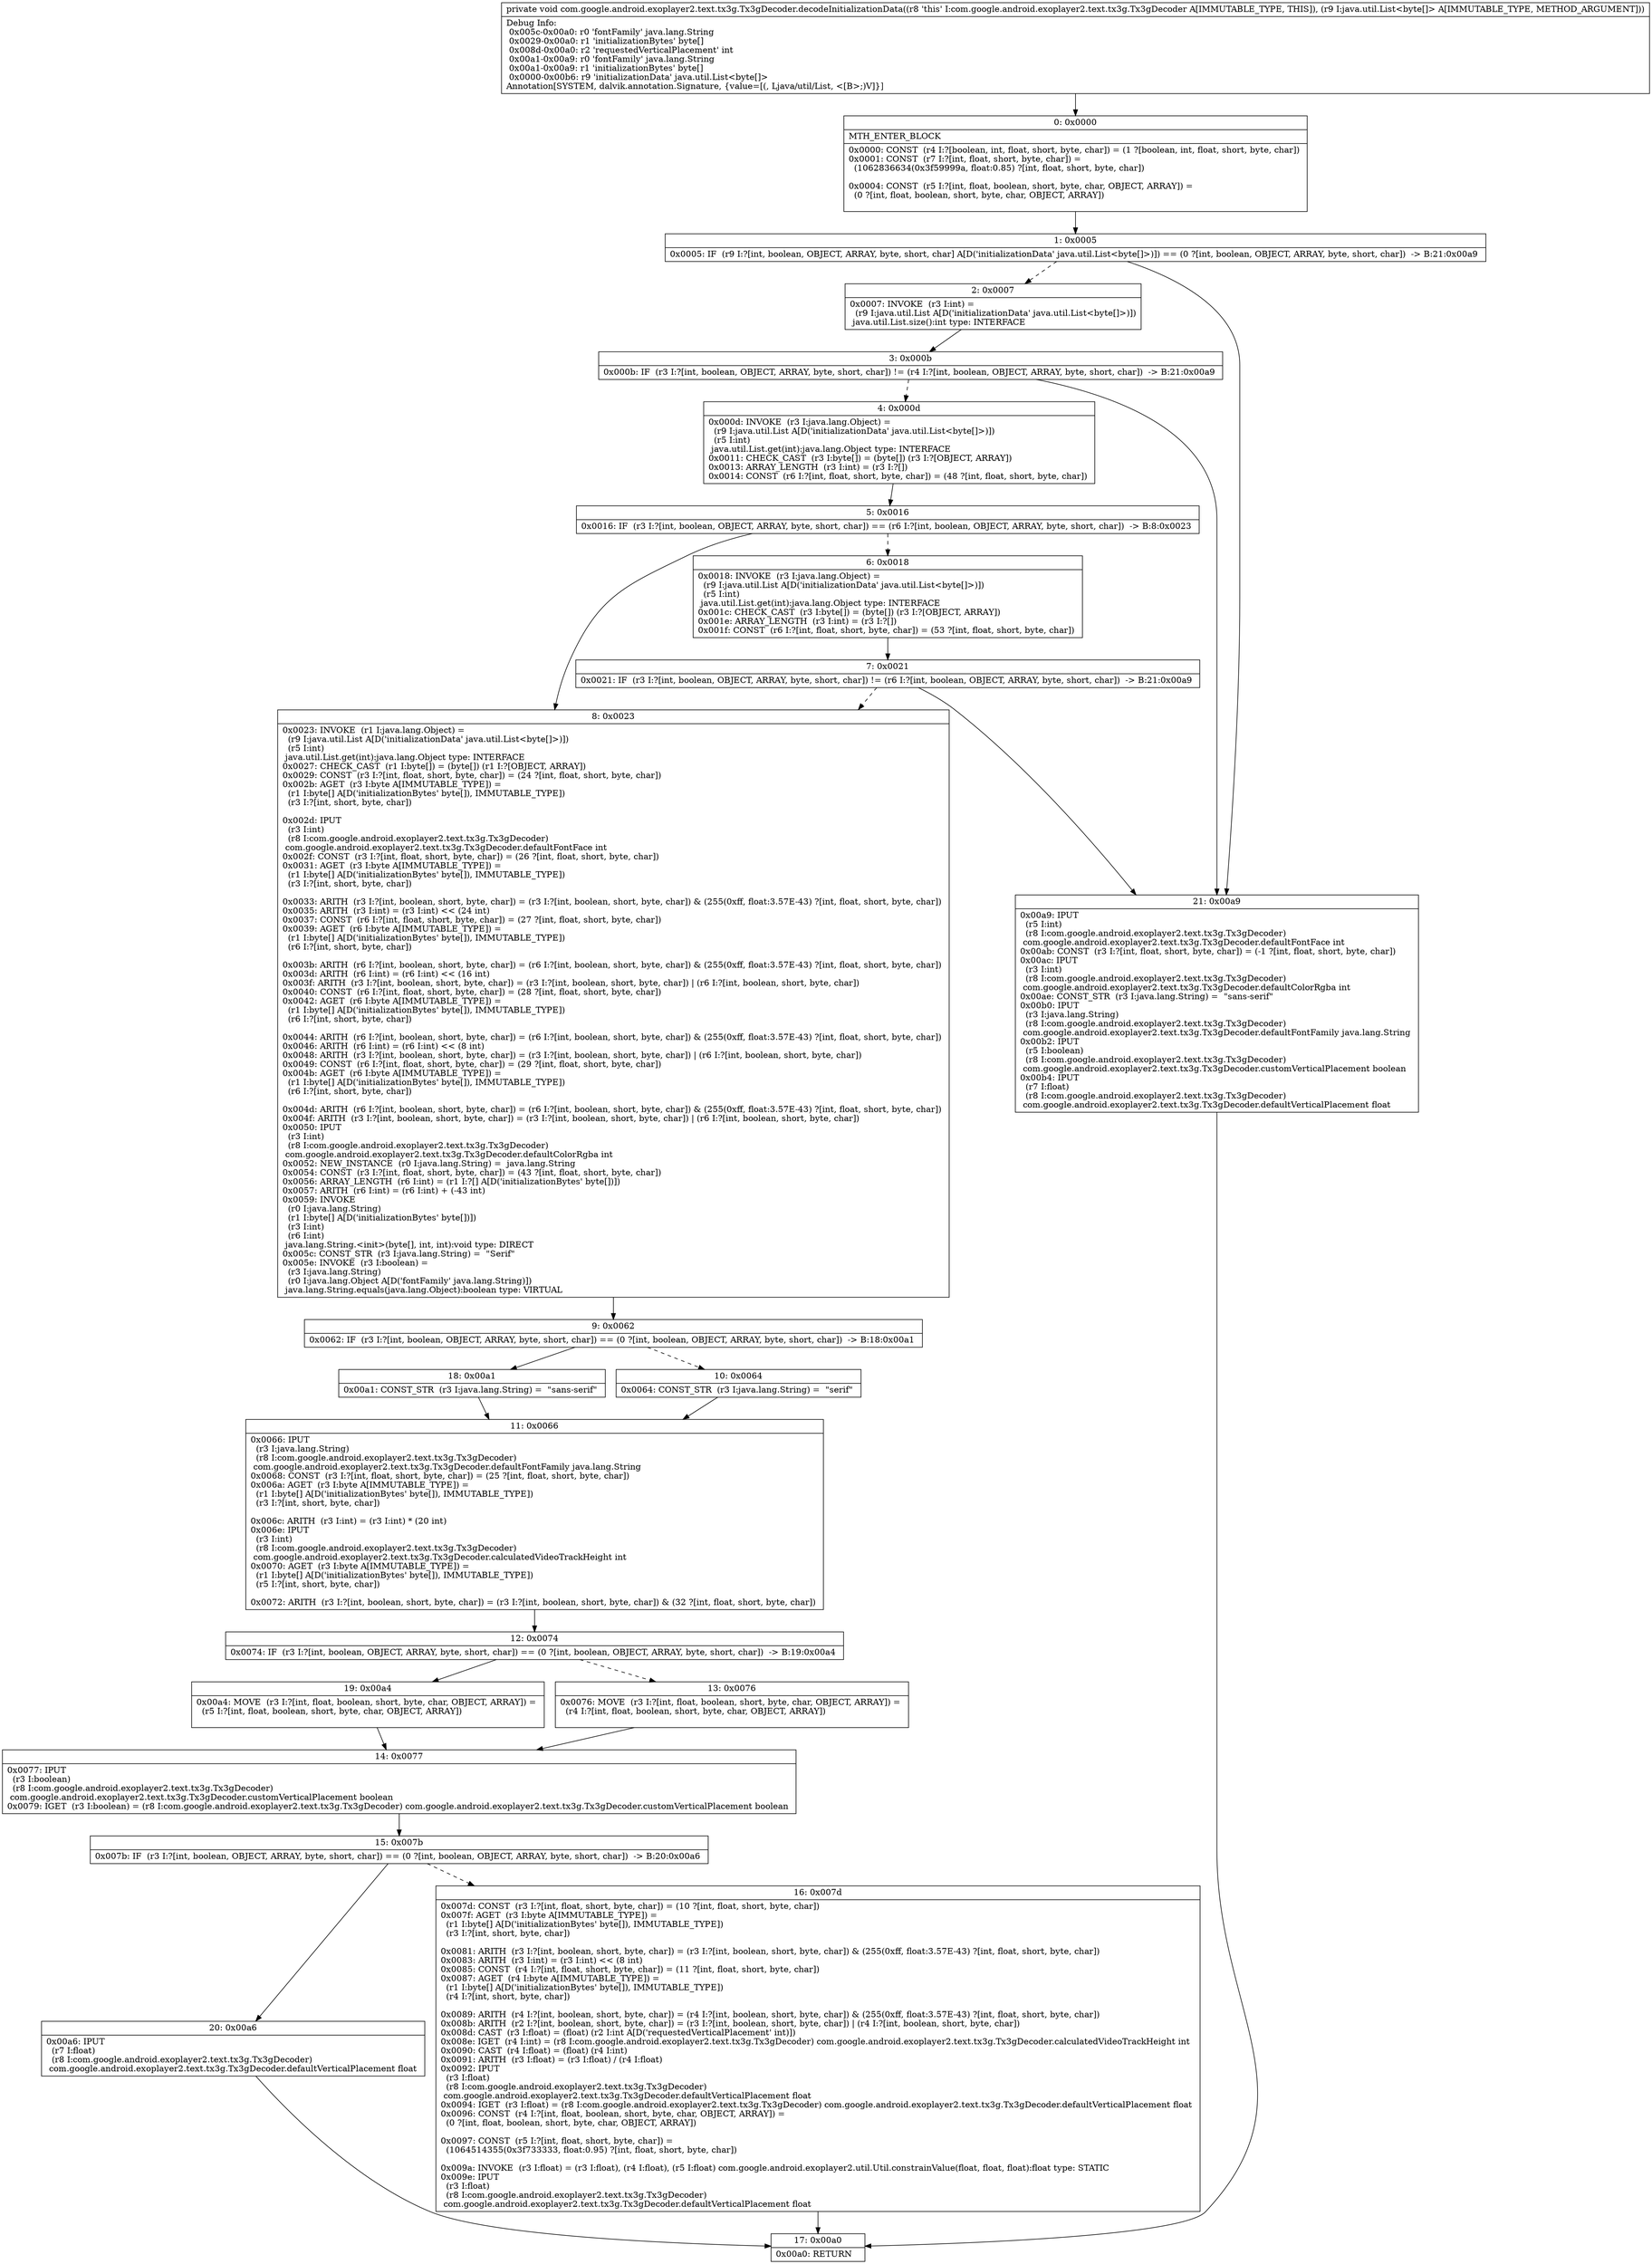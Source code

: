 digraph "CFG forcom.google.android.exoplayer2.text.tx3g.Tx3gDecoder.decodeInitializationData(Ljava\/util\/List;)V" {
Node_0 [shape=record,label="{0\:\ 0x0000|MTH_ENTER_BLOCK\l|0x0000: CONST  (r4 I:?[boolean, int, float, short, byte, char]) = (1 ?[boolean, int, float, short, byte, char]) \l0x0001: CONST  (r7 I:?[int, float, short, byte, char]) = \l  (1062836634(0x3f59999a, float:0.85) ?[int, float, short, byte, char])\l \l0x0004: CONST  (r5 I:?[int, float, boolean, short, byte, char, OBJECT, ARRAY]) = \l  (0 ?[int, float, boolean, short, byte, char, OBJECT, ARRAY])\l \l}"];
Node_1 [shape=record,label="{1\:\ 0x0005|0x0005: IF  (r9 I:?[int, boolean, OBJECT, ARRAY, byte, short, char] A[D('initializationData' java.util.List\<byte[]\>)]) == (0 ?[int, boolean, OBJECT, ARRAY, byte, short, char])  \-\> B:21:0x00a9 \l}"];
Node_2 [shape=record,label="{2\:\ 0x0007|0x0007: INVOKE  (r3 I:int) = \l  (r9 I:java.util.List A[D('initializationData' java.util.List\<byte[]\>)])\l java.util.List.size():int type: INTERFACE \l}"];
Node_3 [shape=record,label="{3\:\ 0x000b|0x000b: IF  (r3 I:?[int, boolean, OBJECT, ARRAY, byte, short, char]) != (r4 I:?[int, boolean, OBJECT, ARRAY, byte, short, char])  \-\> B:21:0x00a9 \l}"];
Node_4 [shape=record,label="{4\:\ 0x000d|0x000d: INVOKE  (r3 I:java.lang.Object) = \l  (r9 I:java.util.List A[D('initializationData' java.util.List\<byte[]\>)])\l  (r5 I:int)\l java.util.List.get(int):java.lang.Object type: INTERFACE \l0x0011: CHECK_CAST  (r3 I:byte[]) = (byte[]) (r3 I:?[OBJECT, ARRAY]) \l0x0013: ARRAY_LENGTH  (r3 I:int) = (r3 I:?[]) \l0x0014: CONST  (r6 I:?[int, float, short, byte, char]) = (48 ?[int, float, short, byte, char]) \l}"];
Node_5 [shape=record,label="{5\:\ 0x0016|0x0016: IF  (r3 I:?[int, boolean, OBJECT, ARRAY, byte, short, char]) == (r6 I:?[int, boolean, OBJECT, ARRAY, byte, short, char])  \-\> B:8:0x0023 \l}"];
Node_6 [shape=record,label="{6\:\ 0x0018|0x0018: INVOKE  (r3 I:java.lang.Object) = \l  (r9 I:java.util.List A[D('initializationData' java.util.List\<byte[]\>)])\l  (r5 I:int)\l java.util.List.get(int):java.lang.Object type: INTERFACE \l0x001c: CHECK_CAST  (r3 I:byte[]) = (byte[]) (r3 I:?[OBJECT, ARRAY]) \l0x001e: ARRAY_LENGTH  (r3 I:int) = (r3 I:?[]) \l0x001f: CONST  (r6 I:?[int, float, short, byte, char]) = (53 ?[int, float, short, byte, char]) \l}"];
Node_7 [shape=record,label="{7\:\ 0x0021|0x0021: IF  (r3 I:?[int, boolean, OBJECT, ARRAY, byte, short, char]) != (r6 I:?[int, boolean, OBJECT, ARRAY, byte, short, char])  \-\> B:21:0x00a9 \l}"];
Node_8 [shape=record,label="{8\:\ 0x0023|0x0023: INVOKE  (r1 I:java.lang.Object) = \l  (r9 I:java.util.List A[D('initializationData' java.util.List\<byte[]\>)])\l  (r5 I:int)\l java.util.List.get(int):java.lang.Object type: INTERFACE \l0x0027: CHECK_CAST  (r1 I:byte[]) = (byte[]) (r1 I:?[OBJECT, ARRAY]) \l0x0029: CONST  (r3 I:?[int, float, short, byte, char]) = (24 ?[int, float, short, byte, char]) \l0x002b: AGET  (r3 I:byte A[IMMUTABLE_TYPE]) = \l  (r1 I:byte[] A[D('initializationBytes' byte[]), IMMUTABLE_TYPE])\l  (r3 I:?[int, short, byte, char])\l \l0x002d: IPUT  \l  (r3 I:int)\l  (r8 I:com.google.android.exoplayer2.text.tx3g.Tx3gDecoder)\l com.google.android.exoplayer2.text.tx3g.Tx3gDecoder.defaultFontFace int \l0x002f: CONST  (r3 I:?[int, float, short, byte, char]) = (26 ?[int, float, short, byte, char]) \l0x0031: AGET  (r3 I:byte A[IMMUTABLE_TYPE]) = \l  (r1 I:byte[] A[D('initializationBytes' byte[]), IMMUTABLE_TYPE])\l  (r3 I:?[int, short, byte, char])\l \l0x0033: ARITH  (r3 I:?[int, boolean, short, byte, char]) = (r3 I:?[int, boolean, short, byte, char]) & (255(0xff, float:3.57E\-43) ?[int, float, short, byte, char]) \l0x0035: ARITH  (r3 I:int) = (r3 I:int) \<\< (24 int) \l0x0037: CONST  (r6 I:?[int, float, short, byte, char]) = (27 ?[int, float, short, byte, char]) \l0x0039: AGET  (r6 I:byte A[IMMUTABLE_TYPE]) = \l  (r1 I:byte[] A[D('initializationBytes' byte[]), IMMUTABLE_TYPE])\l  (r6 I:?[int, short, byte, char])\l \l0x003b: ARITH  (r6 I:?[int, boolean, short, byte, char]) = (r6 I:?[int, boolean, short, byte, char]) & (255(0xff, float:3.57E\-43) ?[int, float, short, byte, char]) \l0x003d: ARITH  (r6 I:int) = (r6 I:int) \<\< (16 int) \l0x003f: ARITH  (r3 I:?[int, boolean, short, byte, char]) = (r3 I:?[int, boolean, short, byte, char]) \| (r6 I:?[int, boolean, short, byte, char]) \l0x0040: CONST  (r6 I:?[int, float, short, byte, char]) = (28 ?[int, float, short, byte, char]) \l0x0042: AGET  (r6 I:byte A[IMMUTABLE_TYPE]) = \l  (r1 I:byte[] A[D('initializationBytes' byte[]), IMMUTABLE_TYPE])\l  (r6 I:?[int, short, byte, char])\l \l0x0044: ARITH  (r6 I:?[int, boolean, short, byte, char]) = (r6 I:?[int, boolean, short, byte, char]) & (255(0xff, float:3.57E\-43) ?[int, float, short, byte, char]) \l0x0046: ARITH  (r6 I:int) = (r6 I:int) \<\< (8 int) \l0x0048: ARITH  (r3 I:?[int, boolean, short, byte, char]) = (r3 I:?[int, boolean, short, byte, char]) \| (r6 I:?[int, boolean, short, byte, char]) \l0x0049: CONST  (r6 I:?[int, float, short, byte, char]) = (29 ?[int, float, short, byte, char]) \l0x004b: AGET  (r6 I:byte A[IMMUTABLE_TYPE]) = \l  (r1 I:byte[] A[D('initializationBytes' byte[]), IMMUTABLE_TYPE])\l  (r6 I:?[int, short, byte, char])\l \l0x004d: ARITH  (r6 I:?[int, boolean, short, byte, char]) = (r6 I:?[int, boolean, short, byte, char]) & (255(0xff, float:3.57E\-43) ?[int, float, short, byte, char]) \l0x004f: ARITH  (r3 I:?[int, boolean, short, byte, char]) = (r3 I:?[int, boolean, short, byte, char]) \| (r6 I:?[int, boolean, short, byte, char]) \l0x0050: IPUT  \l  (r3 I:int)\l  (r8 I:com.google.android.exoplayer2.text.tx3g.Tx3gDecoder)\l com.google.android.exoplayer2.text.tx3g.Tx3gDecoder.defaultColorRgba int \l0x0052: NEW_INSTANCE  (r0 I:java.lang.String) =  java.lang.String \l0x0054: CONST  (r3 I:?[int, float, short, byte, char]) = (43 ?[int, float, short, byte, char]) \l0x0056: ARRAY_LENGTH  (r6 I:int) = (r1 I:?[] A[D('initializationBytes' byte[])]) \l0x0057: ARITH  (r6 I:int) = (r6 I:int) + (\-43 int) \l0x0059: INVOKE  \l  (r0 I:java.lang.String)\l  (r1 I:byte[] A[D('initializationBytes' byte[])])\l  (r3 I:int)\l  (r6 I:int)\l java.lang.String.\<init\>(byte[], int, int):void type: DIRECT \l0x005c: CONST_STR  (r3 I:java.lang.String) =  \"Serif\" \l0x005e: INVOKE  (r3 I:boolean) = \l  (r3 I:java.lang.String)\l  (r0 I:java.lang.Object A[D('fontFamily' java.lang.String)])\l java.lang.String.equals(java.lang.Object):boolean type: VIRTUAL \l}"];
Node_9 [shape=record,label="{9\:\ 0x0062|0x0062: IF  (r3 I:?[int, boolean, OBJECT, ARRAY, byte, short, char]) == (0 ?[int, boolean, OBJECT, ARRAY, byte, short, char])  \-\> B:18:0x00a1 \l}"];
Node_10 [shape=record,label="{10\:\ 0x0064|0x0064: CONST_STR  (r3 I:java.lang.String) =  \"serif\" \l}"];
Node_11 [shape=record,label="{11\:\ 0x0066|0x0066: IPUT  \l  (r3 I:java.lang.String)\l  (r8 I:com.google.android.exoplayer2.text.tx3g.Tx3gDecoder)\l com.google.android.exoplayer2.text.tx3g.Tx3gDecoder.defaultFontFamily java.lang.String \l0x0068: CONST  (r3 I:?[int, float, short, byte, char]) = (25 ?[int, float, short, byte, char]) \l0x006a: AGET  (r3 I:byte A[IMMUTABLE_TYPE]) = \l  (r1 I:byte[] A[D('initializationBytes' byte[]), IMMUTABLE_TYPE])\l  (r3 I:?[int, short, byte, char])\l \l0x006c: ARITH  (r3 I:int) = (r3 I:int) * (20 int) \l0x006e: IPUT  \l  (r3 I:int)\l  (r8 I:com.google.android.exoplayer2.text.tx3g.Tx3gDecoder)\l com.google.android.exoplayer2.text.tx3g.Tx3gDecoder.calculatedVideoTrackHeight int \l0x0070: AGET  (r3 I:byte A[IMMUTABLE_TYPE]) = \l  (r1 I:byte[] A[D('initializationBytes' byte[]), IMMUTABLE_TYPE])\l  (r5 I:?[int, short, byte, char])\l \l0x0072: ARITH  (r3 I:?[int, boolean, short, byte, char]) = (r3 I:?[int, boolean, short, byte, char]) & (32 ?[int, float, short, byte, char]) \l}"];
Node_12 [shape=record,label="{12\:\ 0x0074|0x0074: IF  (r3 I:?[int, boolean, OBJECT, ARRAY, byte, short, char]) == (0 ?[int, boolean, OBJECT, ARRAY, byte, short, char])  \-\> B:19:0x00a4 \l}"];
Node_13 [shape=record,label="{13\:\ 0x0076|0x0076: MOVE  (r3 I:?[int, float, boolean, short, byte, char, OBJECT, ARRAY]) = \l  (r4 I:?[int, float, boolean, short, byte, char, OBJECT, ARRAY])\l \l}"];
Node_14 [shape=record,label="{14\:\ 0x0077|0x0077: IPUT  \l  (r3 I:boolean)\l  (r8 I:com.google.android.exoplayer2.text.tx3g.Tx3gDecoder)\l com.google.android.exoplayer2.text.tx3g.Tx3gDecoder.customVerticalPlacement boolean \l0x0079: IGET  (r3 I:boolean) = (r8 I:com.google.android.exoplayer2.text.tx3g.Tx3gDecoder) com.google.android.exoplayer2.text.tx3g.Tx3gDecoder.customVerticalPlacement boolean \l}"];
Node_15 [shape=record,label="{15\:\ 0x007b|0x007b: IF  (r3 I:?[int, boolean, OBJECT, ARRAY, byte, short, char]) == (0 ?[int, boolean, OBJECT, ARRAY, byte, short, char])  \-\> B:20:0x00a6 \l}"];
Node_16 [shape=record,label="{16\:\ 0x007d|0x007d: CONST  (r3 I:?[int, float, short, byte, char]) = (10 ?[int, float, short, byte, char]) \l0x007f: AGET  (r3 I:byte A[IMMUTABLE_TYPE]) = \l  (r1 I:byte[] A[D('initializationBytes' byte[]), IMMUTABLE_TYPE])\l  (r3 I:?[int, short, byte, char])\l \l0x0081: ARITH  (r3 I:?[int, boolean, short, byte, char]) = (r3 I:?[int, boolean, short, byte, char]) & (255(0xff, float:3.57E\-43) ?[int, float, short, byte, char]) \l0x0083: ARITH  (r3 I:int) = (r3 I:int) \<\< (8 int) \l0x0085: CONST  (r4 I:?[int, float, short, byte, char]) = (11 ?[int, float, short, byte, char]) \l0x0087: AGET  (r4 I:byte A[IMMUTABLE_TYPE]) = \l  (r1 I:byte[] A[D('initializationBytes' byte[]), IMMUTABLE_TYPE])\l  (r4 I:?[int, short, byte, char])\l \l0x0089: ARITH  (r4 I:?[int, boolean, short, byte, char]) = (r4 I:?[int, boolean, short, byte, char]) & (255(0xff, float:3.57E\-43) ?[int, float, short, byte, char]) \l0x008b: ARITH  (r2 I:?[int, boolean, short, byte, char]) = (r3 I:?[int, boolean, short, byte, char]) \| (r4 I:?[int, boolean, short, byte, char]) \l0x008d: CAST  (r3 I:float) = (float) (r2 I:int A[D('requestedVerticalPlacement' int)]) \l0x008e: IGET  (r4 I:int) = (r8 I:com.google.android.exoplayer2.text.tx3g.Tx3gDecoder) com.google.android.exoplayer2.text.tx3g.Tx3gDecoder.calculatedVideoTrackHeight int \l0x0090: CAST  (r4 I:float) = (float) (r4 I:int) \l0x0091: ARITH  (r3 I:float) = (r3 I:float) \/ (r4 I:float) \l0x0092: IPUT  \l  (r3 I:float)\l  (r8 I:com.google.android.exoplayer2.text.tx3g.Tx3gDecoder)\l com.google.android.exoplayer2.text.tx3g.Tx3gDecoder.defaultVerticalPlacement float \l0x0094: IGET  (r3 I:float) = (r8 I:com.google.android.exoplayer2.text.tx3g.Tx3gDecoder) com.google.android.exoplayer2.text.tx3g.Tx3gDecoder.defaultVerticalPlacement float \l0x0096: CONST  (r4 I:?[int, float, boolean, short, byte, char, OBJECT, ARRAY]) = \l  (0 ?[int, float, boolean, short, byte, char, OBJECT, ARRAY])\l \l0x0097: CONST  (r5 I:?[int, float, short, byte, char]) = \l  (1064514355(0x3f733333, float:0.95) ?[int, float, short, byte, char])\l \l0x009a: INVOKE  (r3 I:float) = (r3 I:float), (r4 I:float), (r5 I:float) com.google.android.exoplayer2.util.Util.constrainValue(float, float, float):float type: STATIC \l0x009e: IPUT  \l  (r3 I:float)\l  (r8 I:com.google.android.exoplayer2.text.tx3g.Tx3gDecoder)\l com.google.android.exoplayer2.text.tx3g.Tx3gDecoder.defaultVerticalPlacement float \l}"];
Node_17 [shape=record,label="{17\:\ 0x00a0|0x00a0: RETURN   \l}"];
Node_18 [shape=record,label="{18\:\ 0x00a1|0x00a1: CONST_STR  (r3 I:java.lang.String) =  \"sans\-serif\" \l}"];
Node_19 [shape=record,label="{19\:\ 0x00a4|0x00a4: MOVE  (r3 I:?[int, float, boolean, short, byte, char, OBJECT, ARRAY]) = \l  (r5 I:?[int, float, boolean, short, byte, char, OBJECT, ARRAY])\l \l}"];
Node_20 [shape=record,label="{20\:\ 0x00a6|0x00a6: IPUT  \l  (r7 I:float)\l  (r8 I:com.google.android.exoplayer2.text.tx3g.Tx3gDecoder)\l com.google.android.exoplayer2.text.tx3g.Tx3gDecoder.defaultVerticalPlacement float \l}"];
Node_21 [shape=record,label="{21\:\ 0x00a9|0x00a9: IPUT  \l  (r5 I:int)\l  (r8 I:com.google.android.exoplayer2.text.tx3g.Tx3gDecoder)\l com.google.android.exoplayer2.text.tx3g.Tx3gDecoder.defaultFontFace int \l0x00ab: CONST  (r3 I:?[int, float, short, byte, char]) = (\-1 ?[int, float, short, byte, char]) \l0x00ac: IPUT  \l  (r3 I:int)\l  (r8 I:com.google.android.exoplayer2.text.tx3g.Tx3gDecoder)\l com.google.android.exoplayer2.text.tx3g.Tx3gDecoder.defaultColorRgba int \l0x00ae: CONST_STR  (r3 I:java.lang.String) =  \"sans\-serif\" \l0x00b0: IPUT  \l  (r3 I:java.lang.String)\l  (r8 I:com.google.android.exoplayer2.text.tx3g.Tx3gDecoder)\l com.google.android.exoplayer2.text.tx3g.Tx3gDecoder.defaultFontFamily java.lang.String \l0x00b2: IPUT  \l  (r5 I:boolean)\l  (r8 I:com.google.android.exoplayer2.text.tx3g.Tx3gDecoder)\l com.google.android.exoplayer2.text.tx3g.Tx3gDecoder.customVerticalPlacement boolean \l0x00b4: IPUT  \l  (r7 I:float)\l  (r8 I:com.google.android.exoplayer2.text.tx3g.Tx3gDecoder)\l com.google.android.exoplayer2.text.tx3g.Tx3gDecoder.defaultVerticalPlacement float \l}"];
MethodNode[shape=record,label="{private void com.google.android.exoplayer2.text.tx3g.Tx3gDecoder.decodeInitializationData((r8 'this' I:com.google.android.exoplayer2.text.tx3g.Tx3gDecoder A[IMMUTABLE_TYPE, THIS]), (r9 I:java.util.List\<byte[]\> A[IMMUTABLE_TYPE, METHOD_ARGUMENT]))  | Debug Info:\l  0x005c\-0x00a0: r0 'fontFamily' java.lang.String\l  0x0029\-0x00a0: r1 'initializationBytes' byte[]\l  0x008d\-0x00a0: r2 'requestedVerticalPlacement' int\l  0x00a1\-0x00a9: r0 'fontFamily' java.lang.String\l  0x00a1\-0x00a9: r1 'initializationBytes' byte[]\l  0x0000\-0x00b6: r9 'initializationData' java.util.List\<byte[]\>\lAnnotation[SYSTEM, dalvik.annotation.Signature, \{value=[(, Ljava\/util\/List, \<[B\>;)V]\}]\l}"];
MethodNode -> Node_0;
Node_0 -> Node_1;
Node_1 -> Node_2[style=dashed];
Node_1 -> Node_21;
Node_2 -> Node_3;
Node_3 -> Node_4[style=dashed];
Node_3 -> Node_21;
Node_4 -> Node_5;
Node_5 -> Node_6[style=dashed];
Node_5 -> Node_8;
Node_6 -> Node_7;
Node_7 -> Node_8[style=dashed];
Node_7 -> Node_21;
Node_8 -> Node_9;
Node_9 -> Node_10[style=dashed];
Node_9 -> Node_18;
Node_10 -> Node_11;
Node_11 -> Node_12;
Node_12 -> Node_13[style=dashed];
Node_12 -> Node_19;
Node_13 -> Node_14;
Node_14 -> Node_15;
Node_15 -> Node_16[style=dashed];
Node_15 -> Node_20;
Node_16 -> Node_17;
Node_18 -> Node_11;
Node_19 -> Node_14;
Node_20 -> Node_17;
Node_21 -> Node_17;
}

